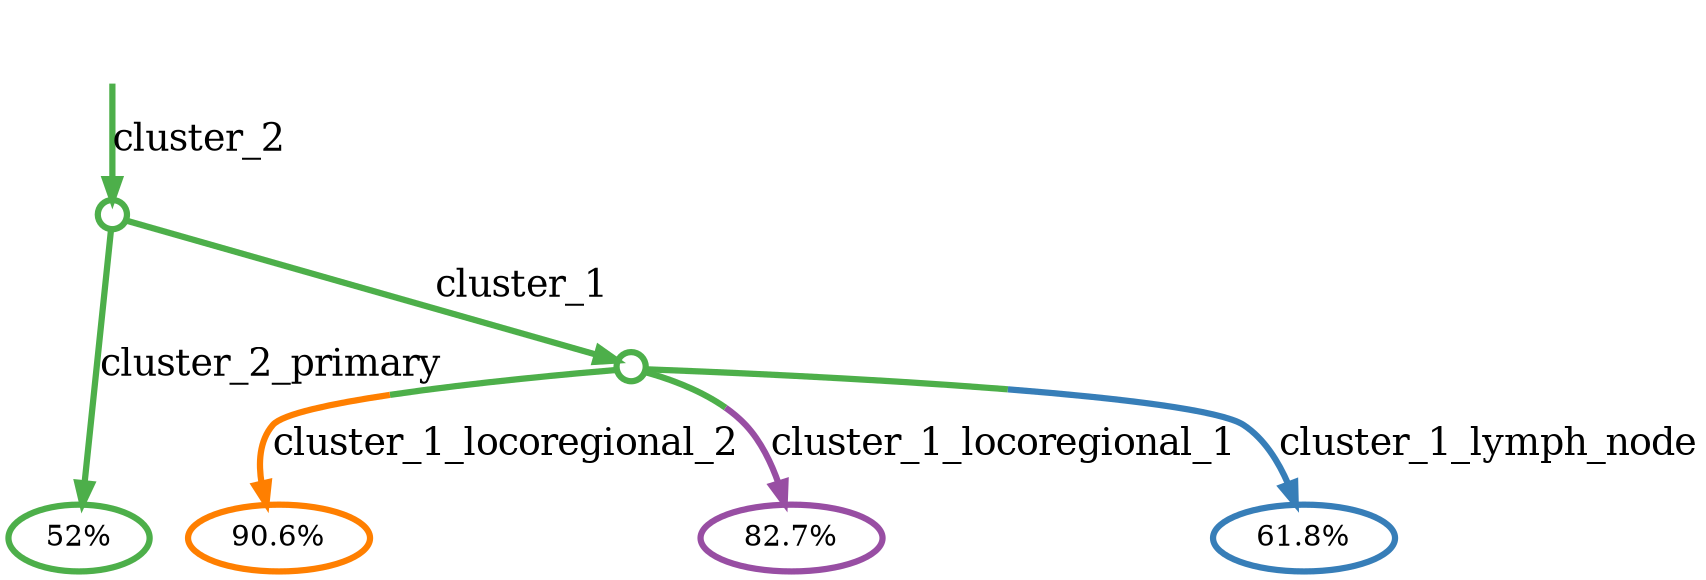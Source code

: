 digraph T {
	{
		rank=same
		4 [width=0.2,height=0.2,penwidth=3,colorscheme=set19,color=3,label="52%"]
		2 [width=0.2,height=0.2,penwidth=3,colorscheme=set19,color=5,label="90.6%"]
		1 [width=0.2,height=0.2,penwidth=3,colorscheme=set19,color=4,label="82.7%"]
		0 [width=0.2,height=0.2,penwidth=3,colorscheme=set19,color=2,label="61.8%"]
	}
	5 [width=0.2,height=0.2,penwidth=3,colorscheme=set19,color=3,label=""]
	3 [width=0.2,height=0.2,penwidth=3,colorscheme=set19,color=3,label=""]
	inv [style="invis"]
	inv -> 5[penwidth=3,colorscheme=set19,color=3,label="cluster_2",fontsize=18]
	5 -> 4 [fontsize=18,penwidth=3,colorscheme=set19,color=3,label="cluster_2_primary"]
	5 -> 3 [fontsize=18,penwidth=3,colorscheme=set19,color=3,label="cluster_1"]
	3 -> 2 [fontsize=18,penwidth=3,colorscheme=set19,color="3;0.5:5",label="cluster_1_locoregional_2"]
	3 -> 1 [fontsize=18,penwidth=3,colorscheme=set19,color="3;0.5:4",label="cluster_1_locoregional_1"]
	3 -> 0 [fontsize=18,penwidth=3,colorscheme=set19,color="3;0.5:2",label="cluster_1_lymph_node"]
}
